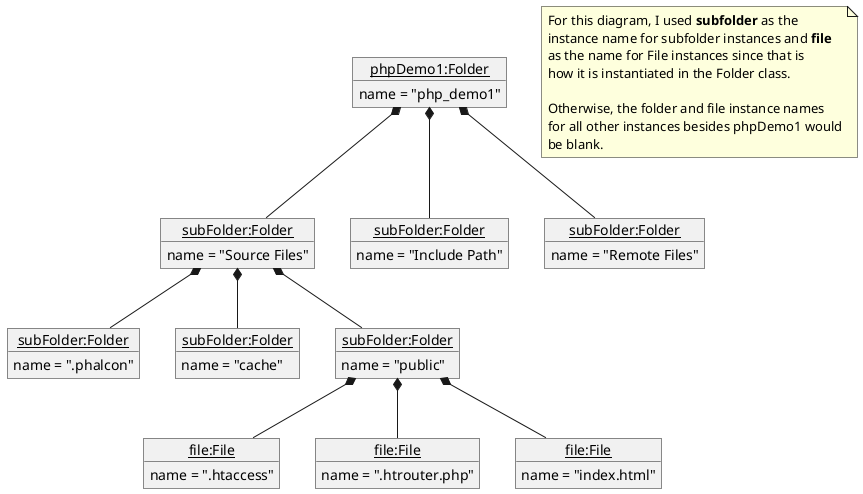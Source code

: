 @startuml
'https://plantuml.com/object-diagram

object "<u>phpDemo1:Folder</u>" as root {
name = "php_demo1"
}
object "<u>subFolder:Folder</u>" as sourceFiles {
name = "Source Files"
}

root *-- sourceFiles

object "<u>subFolder:Folder</u>" as includePath{
name = "Include Path"
}

root *-- includePath

object "<u>subFolder:Folder</u>" as remoteFiles {
name = "Remote Files"
}

root *-- remoteFiles



object "<u>subFolder:Folder</u>" as phalcon {
name = ".phalcon"
}
object "<u>subFolder:Folder</u>" as cache {
name = "cache"
}
object "<u>subFolder:Folder</u>" as public {
name = "public"
}

sourceFiles *-- phalcon
sourceFiles *--cache
sourceFiles *-- public


object "<u>file:File</u>" as htaccess {
name = ".htaccess"
}
object "<u>file:File</u>" as htrouter {
name = ".htrouter.php"
}
object "<u>file:File</u>" as index {
name = "index.html"
}

public *-- htaccess
public *-- htrouter
public *-- index

note as n1
    For this diagram, I used **subfolder** as the
    instance name for subfolder instances and **file**
    as the name for File instances since that is
    how it is instantiated in the Folder class.

    Otherwise, the folder and file instance names
    for all other instances besides phpDemo1 would
    be blank.
end note
@enduml
